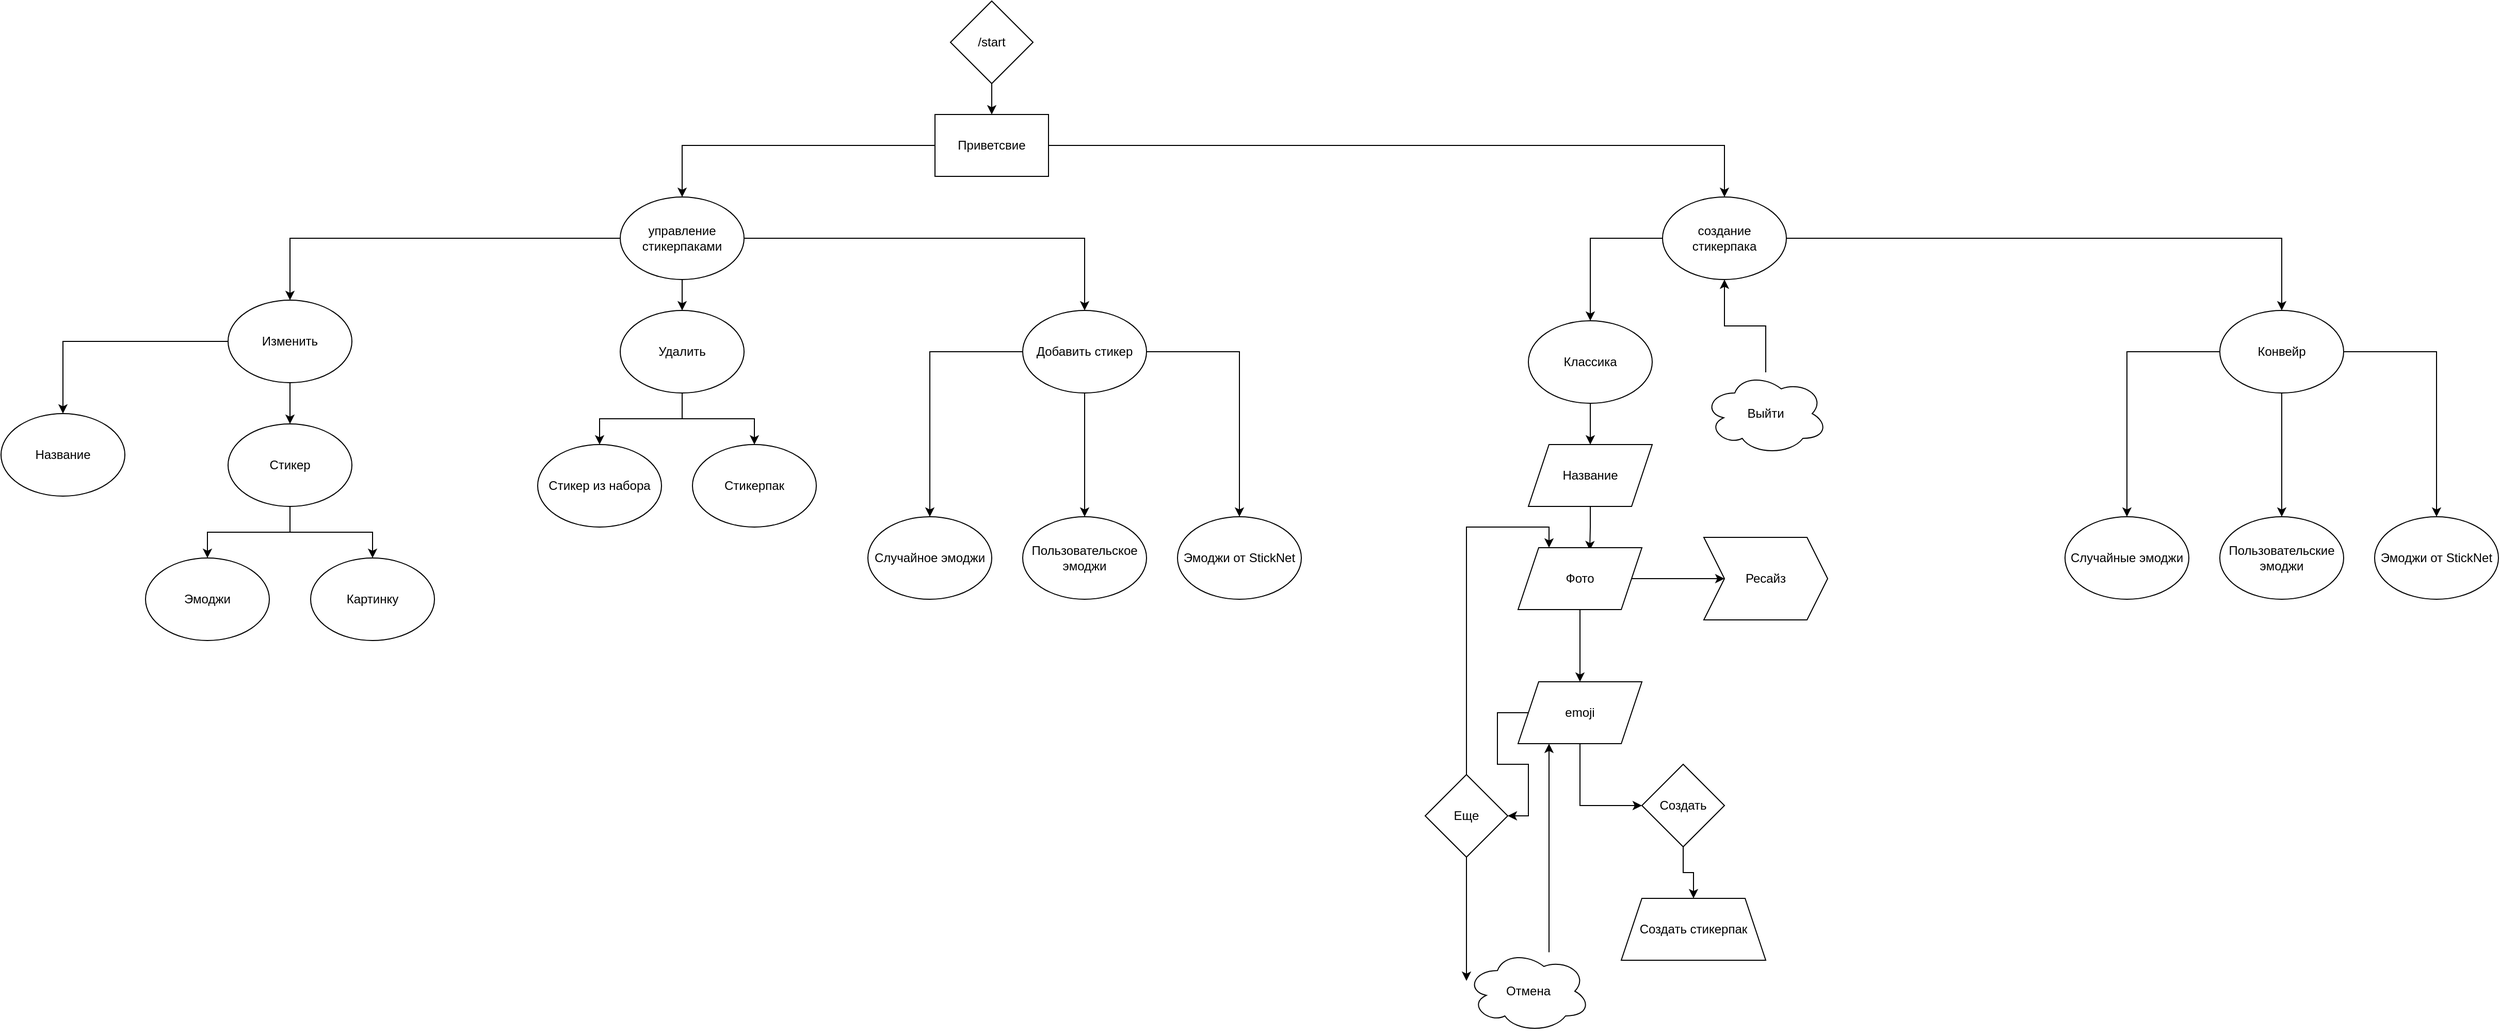 <mxfile pages="2">
    <diagram name="Page-1" id="e91pzRcQPhSI3eJSJeZ0">
        <mxGraphModel dx="1248" dy="252" grid="1" gridSize="10" guides="1" tooltips="1" connect="1" arrows="1" fold="1" page="1" pageScale="1" pageWidth="827" pageHeight="1169" background="none" math="0" shadow="0">
            <root>
                <mxCell id="0"/>
                <mxCell id="1" parent="0"/>
                <mxCell id="jitWbyEfTe4oD04Pfy1s-3" style="edgeStyle=orthogonalEdgeStyle;rounded=0;orthogonalLoop=1;jettySize=auto;html=1;entryX=0.5;entryY=0;entryDx=0;entryDy=0;" parent="1" source="jitWbyEfTe4oD04Pfy1s-1" target="jitWbyEfTe4oD04Pfy1s-2" edge="1">
                    <mxGeometry relative="1" as="geometry"/>
                </mxCell>
                <mxCell id="jitWbyEfTe4oD04Pfy1s-1" value="/start" style="rhombus;whiteSpace=wrap;html=1;" parent="1" vertex="1">
                    <mxGeometry x="360" y="10" width="80" height="80" as="geometry"/>
                </mxCell>
                <mxCell id="jitWbyEfTe4oD04Pfy1s-7" style="edgeStyle=orthogonalEdgeStyle;rounded=0;orthogonalLoop=1;jettySize=auto;html=1;entryX=0.5;entryY=0;entryDx=0;entryDy=0;" parent="1" source="jitWbyEfTe4oD04Pfy1s-2" target="jitWbyEfTe4oD04Pfy1s-4" edge="1">
                    <mxGeometry relative="1" as="geometry"/>
                </mxCell>
                <mxCell id="jitWbyEfTe4oD04Pfy1s-8" style="edgeStyle=orthogonalEdgeStyle;rounded=0;orthogonalLoop=1;jettySize=auto;html=1;entryX=0.5;entryY=0;entryDx=0;entryDy=0;" parent="1" source="jitWbyEfTe4oD04Pfy1s-2" target="jitWbyEfTe4oD04Pfy1s-5" edge="1">
                    <mxGeometry relative="1" as="geometry"/>
                </mxCell>
                <mxCell id="jitWbyEfTe4oD04Pfy1s-2" value="Приветсвие" style="rounded=0;whiteSpace=wrap;html=1;" parent="1" vertex="1">
                    <mxGeometry x="345" y="120" width="110" height="60" as="geometry"/>
                </mxCell>
                <mxCell id="jitWbyEfTe4oD04Pfy1s-12" style="edgeStyle=orthogonalEdgeStyle;rounded=0;orthogonalLoop=1;jettySize=auto;html=1;entryX=0.5;entryY=0;entryDx=0;entryDy=0;" parent="1" source="jitWbyEfTe4oD04Pfy1s-4" target="jitWbyEfTe4oD04Pfy1s-9" edge="1">
                    <mxGeometry relative="1" as="geometry"/>
                </mxCell>
                <mxCell id="jitWbyEfTe4oD04Pfy1s-13" style="edgeStyle=orthogonalEdgeStyle;rounded=0;orthogonalLoop=1;jettySize=auto;html=1;entryX=0.5;entryY=0;entryDx=0;entryDy=0;" parent="1" source="jitWbyEfTe4oD04Pfy1s-4" target="jitWbyEfTe4oD04Pfy1s-11" edge="1">
                    <mxGeometry relative="1" as="geometry"/>
                </mxCell>
                <mxCell id="jitWbyEfTe4oD04Pfy1s-14" style="edgeStyle=orthogonalEdgeStyle;rounded=0;orthogonalLoop=1;jettySize=auto;html=1;entryX=0.5;entryY=0;entryDx=0;entryDy=0;" parent="1" source="jitWbyEfTe4oD04Pfy1s-4" target="jitWbyEfTe4oD04Pfy1s-10" edge="1">
                    <mxGeometry relative="1" as="geometry"/>
                </mxCell>
                <mxCell id="jitWbyEfTe4oD04Pfy1s-4" value="управление стикерпаками" style="ellipse;whiteSpace=wrap;html=1;" parent="1" vertex="1">
                    <mxGeometry x="40" y="200" width="120" height="80" as="geometry"/>
                </mxCell>
                <mxCell id="jitWbyEfTe4oD04Pfy1s-36" style="edgeStyle=orthogonalEdgeStyle;rounded=0;orthogonalLoop=1;jettySize=auto;html=1;entryX=0.5;entryY=0;entryDx=0;entryDy=0;" parent="1" source="jitWbyEfTe4oD04Pfy1s-5" target="jitWbyEfTe4oD04Pfy1s-34" edge="1">
                    <mxGeometry relative="1" as="geometry"/>
                </mxCell>
                <mxCell id="jitWbyEfTe4oD04Pfy1s-37" style="edgeStyle=orthogonalEdgeStyle;rounded=0;orthogonalLoop=1;jettySize=auto;html=1;entryX=0.5;entryY=0;entryDx=0;entryDy=0;" parent="1" source="jitWbyEfTe4oD04Pfy1s-5" target="jitWbyEfTe4oD04Pfy1s-35" edge="1">
                    <mxGeometry relative="1" as="geometry"/>
                </mxCell>
                <mxCell id="jitWbyEfTe4oD04Pfy1s-5" value="создание &lt;br&gt;стикерпака" style="ellipse;whiteSpace=wrap;html=1;" parent="1" vertex="1">
                    <mxGeometry x="1050" y="200" width="120" height="80" as="geometry"/>
                </mxCell>
                <mxCell id="jitWbyEfTe4oD04Pfy1s-20" style="edgeStyle=orthogonalEdgeStyle;rounded=0;orthogonalLoop=1;jettySize=auto;html=1;entryX=0.5;entryY=0;entryDx=0;entryDy=0;" parent="1" source="jitWbyEfTe4oD04Pfy1s-9" target="jitWbyEfTe4oD04Pfy1s-19" edge="1">
                    <mxGeometry relative="1" as="geometry"/>
                </mxCell>
                <mxCell id="jitWbyEfTe4oD04Pfy1s-22" style="edgeStyle=orthogonalEdgeStyle;rounded=0;orthogonalLoop=1;jettySize=auto;html=1;entryX=0.5;entryY=0;entryDx=0;entryDy=0;" parent="1" source="jitWbyEfTe4oD04Pfy1s-9" target="jitWbyEfTe4oD04Pfy1s-21" edge="1">
                    <mxGeometry relative="1" as="geometry"/>
                </mxCell>
                <mxCell id="jitWbyEfTe4oD04Pfy1s-9" value="Изменить" style="ellipse;whiteSpace=wrap;html=1;" parent="1" vertex="1">
                    <mxGeometry x="-340" y="300" width="120" height="80" as="geometry"/>
                </mxCell>
                <mxCell id="jitWbyEfTe4oD04Pfy1s-17" style="edgeStyle=orthogonalEdgeStyle;rounded=0;orthogonalLoop=1;jettySize=auto;html=1;" parent="1" source="jitWbyEfTe4oD04Pfy1s-10" target="jitWbyEfTe4oD04Pfy1s-16" edge="1">
                    <mxGeometry relative="1" as="geometry"/>
                </mxCell>
                <mxCell id="jitWbyEfTe4oD04Pfy1s-18" style="edgeStyle=orthogonalEdgeStyle;rounded=0;orthogonalLoop=1;jettySize=auto;html=1;" parent="1" source="jitWbyEfTe4oD04Pfy1s-10" target="jitWbyEfTe4oD04Pfy1s-15" edge="1">
                    <mxGeometry relative="1" as="geometry"/>
                </mxCell>
                <mxCell id="jitWbyEfTe4oD04Pfy1s-10" value="Удалить" style="ellipse;whiteSpace=wrap;html=1;" parent="1" vertex="1">
                    <mxGeometry x="40" y="310" width="120" height="80" as="geometry"/>
                </mxCell>
                <mxCell id="jitWbyEfTe4oD04Pfy1s-31" style="edgeStyle=orthogonalEdgeStyle;rounded=0;orthogonalLoop=1;jettySize=auto;html=1;entryX=0.5;entryY=0;entryDx=0;entryDy=0;" parent="1" source="jitWbyEfTe4oD04Pfy1s-11" target="jitWbyEfTe4oD04Pfy1s-29" edge="1">
                    <mxGeometry relative="1" as="geometry"/>
                </mxCell>
                <mxCell id="jitWbyEfTe4oD04Pfy1s-32" style="edgeStyle=orthogonalEdgeStyle;rounded=0;orthogonalLoop=1;jettySize=auto;html=1;entryX=0.5;entryY=0;entryDx=0;entryDy=0;" parent="1" source="jitWbyEfTe4oD04Pfy1s-11" target="jitWbyEfTe4oD04Pfy1s-28" edge="1">
                    <mxGeometry relative="1" as="geometry"/>
                </mxCell>
                <mxCell id="jitWbyEfTe4oD04Pfy1s-33" style="edgeStyle=orthogonalEdgeStyle;rounded=0;orthogonalLoop=1;jettySize=auto;html=1;entryX=0.5;entryY=0;entryDx=0;entryDy=0;" parent="1" source="jitWbyEfTe4oD04Pfy1s-11" target="jitWbyEfTe4oD04Pfy1s-30" edge="1">
                    <mxGeometry relative="1" as="geometry"/>
                </mxCell>
                <mxCell id="jitWbyEfTe4oD04Pfy1s-11" value="Добавить стикер" style="ellipse;whiteSpace=wrap;html=1;" parent="1" vertex="1">
                    <mxGeometry x="430" y="310" width="120" height="80" as="geometry"/>
                </mxCell>
                <mxCell id="jitWbyEfTe4oD04Pfy1s-15" value="Стикер из набора" style="ellipse;whiteSpace=wrap;html=1;" parent="1" vertex="1">
                    <mxGeometry x="-40" y="440" width="120" height="80" as="geometry"/>
                </mxCell>
                <mxCell id="jitWbyEfTe4oD04Pfy1s-16" value="Стикерпак" style="ellipse;whiteSpace=wrap;html=1;" parent="1" vertex="1">
                    <mxGeometry x="110" y="440" width="120" height="80" as="geometry"/>
                </mxCell>
                <mxCell id="jitWbyEfTe4oD04Pfy1s-19" value="Название" style="ellipse;whiteSpace=wrap;html=1;" parent="1" vertex="1">
                    <mxGeometry x="-560" y="410" width="120" height="80" as="geometry"/>
                </mxCell>
                <mxCell id="jitWbyEfTe4oD04Pfy1s-25" style="edgeStyle=orthogonalEdgeStyle;rounded=0;orthogonalLoop=1;jettySize=auto;html=1;entryX=0.5;entryY=0;entryDx=0;entryDy=0;" parent="1" source="jitWbyEfTe4oD04Pfy1s-21" target="jitWbyEfTe4oD04Pfy1s-24" edge="1">
                    <mxGeometry relative="1" as="geometry"/>
                </mxCell>
                <mxCell id="jitWbyEfTe4oD04Pfy1s-27" style="edgeStyle=orthogonalEdgeStyle;rounded=0;orthogonalLoop=1;jettySize=auto;html=1;" parent="1" source="jitWbyEfTe4oD04Pfy1s-21" target="jitWbyEfTe4oD04Pfy1s-23" edge="1">
                    <mxGeometry relative="1" as="geometry"/>
                </mxCell>
                <mxCell id="jitWbyEfTe4oD04Pfy1s-21" value="Стикер" style="ellipse;whiteSpace=wrap;html=1;" parent="1" vertex="1">
                    <mxGeometry x="-340" y="420" width="120" height="80" as="geometry"/>
                </mxCell>
                <mxCell id="jitWbyEfTe4oD04Pfy1s-23" value="Эмоджи" style="ellipse;whiteSpace=wrap;html=1;" parent="1" vertex="1">
                    <mxGeometry x="-420" y="550" width="120" height="80" as="geometry"/>
                </mxCell>
                <mxCell id="jitWbyEfTe4oD04Pfy1s-24" value="Картинку" style="ellipse;whiteSpace=wrap;html=1;" parent="1" vertex="1">
                    <mxGeometry x="-260" y="550" width="120" height="80" as="geometry"/>
                </mxCell>
                <mxCell id="jitWbyEfTe4oD04Pfy1s-28" value="Случайное эмоджи" style="ellipse;whiteSpace=wrap;html=1;" parent="1" vertex="1">
                    <mxGeometry x="280" y="510" width="120" height="80" as="geometry"/>
                </mxCell>
                <mxCell id="jitWbyEfTe4oD04Pfy1s-29" value="Пользовательское эмоджи" style="ellipse;whiteSpace=wrap;html=1;" parent="1" vertex="1">
                    <mxGeometry x="430" y="510" width="120" height="80" as="geometry"/>
                </mxCell>
                <mxCell id="jitWbyEfTe4oD04Pfy1s-30" value="Эмоджи от StickNet" style="ellipse;whiteSpace=wrap;html=1;" parent="1" vertex="1">
                    <mxGeometry x="580" y="510" width="120" height="80" as="geometry"/>
                </mxCell>
                <mxCell id="BHoxCgEBJNwNnFpgaZRz-5" style="edgeStyle=orthogonalEdgeStyle;rounded=0;orthogonalLoop=1;jettySize=auto;html=1;" parent="1" source="jitWbyEfTe4oD04Pfy1s-34" target="BHoxCgEBJNwNnFpgaZRz-1" edge="1">
                    <mxGeometry relative="1" as="geometry"/>
                </mxCell>
                <mxCell id="jitWbyEfTe4oD04Pfy1s-34" value="Классика" style="ellipse;whiteSpace=wrap;html=1;" parent="1" vertex="1">
                    <mxGeometry x="920" y="320" width="120" height="80" as="geometry"/>
                </mxCell>
                <mxCell id="jitWbyEfTe4oD04Pfy1s-41" style="edgeStyle=orthogonalEdgeStyle;rounded=0;orthogonalLoop=1;jettySize=auto;html=1;entryX=0.5;entryY=0;entryDx=0;entryDy=0;" parent="1" source="jitWbyEfTe4oD04Pfy1s-35" target="jitWbyEfTe4oD04Pfy1s-40" edge="1">
                    <mxGeometry relative="1" as="geometry"/>
                </mxCell>
                <mxCell id="jitWbyEfTe4oD04Pfy1s-42" style="edgeStyle=orthogonalEdgeStyle;rounded=0;orthogonalLoop=1;jettySize=auto;html=1;" parent="1" source="jitWbyEfTe4oD04Pfy1s-35" target="jitWbyEfTe4oD04Pfy1s-39" edge="1">
                    <mxGeometry relative="1" as="geometry"/>
                </mxCell>
                <mxCell id="jitWbyEfTe4oD04Pfy1s-43" style="edgeStyle=orthogonalEdgeStyle;rounded=0;orthogonalLoop=1;jettySize=auto;html=1;entryX=0.5;entryY=0;entryDx=0;entryDy=0;" parent="1" source="jitWbyEfTe4oD04Pfy1s-35" target="jitWbyEfTe4oD04Pfy1s-38" edge="1">
                    <mxGeometry relative="1" as="geometry"/>
                </mxCell>
                <mxCell id="jitWbyEfTe4oD04Pfy1s-35" value="Конвейр" style="ellipse;whiteSpace=wrap;html=1;" parent="1" vertex="1">
                    <mxGeometry x="1590" y="310" width="120" height="80" as="geometry"/>
                </mxCell>
                <mxCell id="jitWbyEfTe4oD04Pfy1s-38" value="Случайные эмоджи" style="ellipse;whiteSpace=wrap;html=1;" parent="1" vertex="1">
                    <mxGeometry x="1440" y="510" width="120" height="80" as="geometry"/>
                </mxCell>
                <mxCell id="jitWbyEfTe4oD04Pfy1s-39" value="Пользовательские эмоджи" style="ellipse;whiteSpace=wrap;html=1;" parent="1" vertex="1">
                    <mxGeometry x="1590" y="510" width="120" height="80" as="geometry"/>
                </mxCell>
                <mxCell id="jitWbyEfTe4oD04Pfy1s-40" value="Эмоджи от StickNet" style="ellipse;whiteSpace=wrap;html=1;" parent="1" vertex="1">
                    <mxGeometry x="1740" y="510" width="120" height="80" as="geometry"/>
                </mxCell>
                <mxCell id="BHoxCgEBJNwNnFpgaZRz-6" style="edgeStyle=orthogonalEdgeStyle;rounded=0;orthogonalLoop=1;jettySize=auto;html=1;entryX=0.579;entryY=0.042;entryDx=0;entryDy=0;entryPerimeter=0;" parent="1" source="BHoxCgEBJNwNnFpgaZRz-1" target="BHoxCgEBJNwNnFpgaZRz-2" edge="1">
                    <mxGeometry relative="1" as="geometry"/>
                </mxCell>
                <mxCell id="BHoxCgEBJNwNnFpgaZRz-1" value="Название" style="shape=parallelogram;perimeter=parallelogramPerimeter;whiteSpace=wrap;html=1;fixedSize=1;" parent="1" vertex="1">
                    <mxGeometry x="920" y="440" width="120" height="60" as="geometry"/>
                </mxCell>
                <mxCell id="BHoxCgEBJNwNnFpgaZRz-7" style="edgeStyle=orthogonalEdgeStyle;rounded=0;orthogonalLoop=1;jettySize=auto;html=1;" parent="1" source="BHoxCgEBJNwNnFpgaZRz-2" target="BHoxCgEBJNwNnFpgaZRz-3" edge="1">
                    <mxGeometry relative="1" as="geometry"/>
                </mxCell>
                <mxCell id="2" style="edgeStyle=none;html=1;entryX=0.5;entryY=0;entryDx=0;entryDy=0;" edge="1" parent="1" source="BHoxCgEBJNwNnFpgaZRz-2" target="BHoxCgEBJNwNnFpgaZRz-4">
                    <mxGeometry relative="1" as="geometry"/>
                </mxCell>
                <mxCell id="BHoxCgEBJNwNnFpgaZRz-2" value="Фото" style="shape=parallelogram;perimeter=parallelogramPerimeter;whiteSpace=wrap;html=1;fixedSize=1;" parent="1" vertex="1">
                    <mxGeometry x="910" y="540" width="120" height="60" as="geometry"/>
                </mxCell>
                <mxCell id="BHoxCgEBJNwNnFpgaZRz-3" value="Ресайз" style="shape=step;perimeter=stepPerimeter;whiteSpace=wrap;html=1;fixedSize=1;" parent="1" vertex="1">
                    <mxGeometry x="1090" y="530" width="120" height="80" as="geometry"/>
                </mxCell>
                <mxCell id="BHoxCgEBJNwNnFpgaZRz-13" style="edgeStyle=orthogonalEdgeStyle;rounded=0;orthogonalLoop=1;jettySize=auto;html=1;entryX=1;entryY=0.5;entryDx=0;entryDy=0;" parent="1" source="BHoxCgEBJNwNnFpgaZRz-4" target="BHoxCgEBJNwNnFpgaZRz-10" edge="1">
                    <mxGeometry relative="1" as="geometry"/>
                </mxCell>
                <mxCell id="BHoxCgEBJNwNnFpgaZRz-14" style="edgeStyle=orthogonalEdgeStyle;rounded=0;orthogonalLoop=1;jettySize=auto;html=1;entryX=0;entryY=0.5;entryDx=0;entryDy=0;" parent="1" source="BHoxCgEBJNwNnFpgaZRz-4" target="BHoxCgEBJNwNnFpgaZRz-11" edge="1">
                    <mxGeometry relative="1" as="geometry"/>
                </mxCell>
                <mxCell id="BHoxCgEBJNwNnFpgaZRz-4" value="emoji&lt;br&gt;" style="shape=parallelogram;perimeter=parallelogramPerimeter;whiteSpace=wrap;html=1;fixedSize=1;" parent="1" vertex="1">
                    <mxGeometry x="910" y="670" width="120" height="60" as="geometry"/>
                </mxCell>
                <mxCell id="BHoxCgEBJNwNnFpgaZRz-12" style="edgeStyle=orthogonalEdgeStyle;rounded=0;orthogonalLoop=1;jettySize=auto;html=1;entryX=0.25;entryY=0;entryDx=0;entryDy=0;" parent="1" source="BHoxCgEBJNwNnFpgaZRz-10" target="BHoxCgEBJNwNnFpgaZRz-2" edge="1">
                    <mxGeometry relative="1" as="geometry">
                        <mxPoint x="860" y="550" as="targetPoint"/>
                        <Array as="points">
                            <mxPoint x="860" y="520"/>
                            <mxPoint x="940" y="520"/>
                        </Array>
                    </mxGeometry>
                </mxCell>
                <mxCell id="BHoxCgEBJNwNnFpgaZRz-22" style="edgeStyle=orthogonalEdgeStyle;rounded=0;orthogonalLoop=1;jettySize=auto;html=1;" parent="1" source="BHoxCgEBJNwNnFpgaZRz-10" edge="1">
                    <mxGeometry relative="1" as="geometry">
                        <mxPoint x="860" y="960" as="targetPoint"/>
                        <Array as="points">
                            <mxPoint x="860" y="952"/>
                        </Array>
                    </mxGeometry>
                </mxCell>
                <mxCell id="BHoxCgEBJNwNnFpgaZRz-10" value="Еще" style="rhombus;whiteSpace=wrap;html=1;" parent="1" vertex="1">
                    <mxGeometry x="820" y="760" width="80" height="80" as="geometry"/>
                </mxCell>
                <mxCell id="BHoxCgEBJNwNnFpgaZRz-16" style="edgeStyle=orthogonalEdgeStyle;rounded=0;orthogonalLoop=1;jettySize=auto;html=1;entryX=0.5;entryY=0;entryDx=0;entryDy=0;" parent="1" source="BHoxCgEBJNwNnFpgaZRz-11" target="BHoxCgEBJNwNnFpgaZRz-15" edge="1">
                    <mxGeometry relative="1" as="geometry"/>
                </mxCell>
                <mxCell id="BHoxCgEBJNwNnFpgaZRz-11" value="Создать" style="rhombus;whiteSpace=wrap;html=1;" parent="1" vertex="1">
                    <mxGeometry x="1030" y="750" width="80" height="80" as="geometry"/>
                </mxCell>
                <mxCell id="BHoxCgEBJNwNnFpgaZRz-15" value="Создать стикерпак" style="shape=trapezoid;perimeter=trapezoidPerimeter;whiteSpace=wrap;html=1;fixedSize=1;" parent="1" vertex="1">
                    <mxGeometry x="1010" y="880" width="140" height="60" as="geometry"/>
                </mxCell>
                <mxCell id="BHoxCgEBJNwNnFpgaZRz-18" style="edgeStyle=orthogonalEdgeStyle;rounded=0;orthogonalLoop=1;jettySize=auto;html=1;entryX=0.5;entryY=1;entryDx=0;entryDy=0;" parent="1" source="BHoxCgEBJNwNnFpgaZRz-17" target="jitWbyEfTe4oD04Pfy1s-5" edge="1">
                    <mxGeometry relative="1" as="geometry"/>
                </mxCell>
                <mxCell id="BHoxCgEBJNwNnFpgaZRz-17" value="Выйти" style="ellipse;shape=cloud;whiteSpace=wrap;html=1;" parent="1" vertex="1">
                    <mxGeometry x="1090" y="370" width="120" height="80" as="geometry"/>
                </mxCell>
                <mxCell id="BHoxCgEBJNwNnFpgaZRz-23" style="edgeStyle=orthogonalEdgeStyle;rounded=0;orthogonalLoop=1;jettySize=auto;html=1;entryX=0.25;entryY=1;entryDx=0;entryDy=0;" parent="1" source="BHoxCgEBJNwNnFpgaZRz-21" edge="1" target="BHoxCgEBJNwNnFpgaZRz-4">
                    <mxGeometry relative="1" as="geometry">
                        <mxPoint x="950" y="740" as="targetPoint"/>
                        <Array as="points">
                            <mxPoint x="940" y="830"/>
                            <mxPoint x="940" y="830"/>
                        </Array>
                    </mxGeometry>
                </mxCell>
                <mxCell id="BHoxCgEBJNwNnFpgaZRz-21" value="Отмена" style="ellipse;shape=cloud;whiteSpace=wrap;html=1;" parent="1" vertex="1">
                    <mxGeometry x="860" y="930" width="120" height="80" as="geometry"/>
                </mxCell>
            </root>
        </mxGraphModel>
    </diagram>
    <diagram id="zRSCUQigW_uWpEA1Yu5S" name="Page-3">
        <mxGraphModel grid="1" page="1" gridSize="10" guides="1" tooltips="1" connect="1" arrows="1" fold="1" pageScale="1" pageWidth="827" pageHeight="1169" math="0" shadow="0">
            <root>
                <mxCell id="0"/>
                <mxCell id="1" parent="0"/>
                <mxCell id="CbJgcJDVt5i5rhKkeBf9-2" style="edgeStyle=orthogonalEdgeStyle;rounded=0;orthogonalLoop=1;jettySize=auto;html=1;exitX=0.75;exitY=0;exitDx=0;exitDy=0;" edge="1" parent="1" source="CbJgcJDVt5i5rhKkeBf9-1">
                    <mxGeometry relative="1" as="geometry">
                        <mxPoint x="590" y="220" as="targetPoint"/>
                    </mxGeometry>
                </mxCell>
                <mxCell id="CbJgcJDVt5i5rhKkeBf9-9" value="emojies&lt;br&gt;" style="edgeLabel;html=1;align=center;verticalAlign=middle;resizable=0;points=[];" connectable="0" vertex="1" parent="CbJgcJDVt5i5rhKkeBf9-2">
                    <mxGeometry x="0.007" y="-4" relative="1" as="geometry">
                        <mxPoint x="-4" y="1" as="offset"/>
                    </mxGeometry>
                </mxCell>
                <mxCell id="CbJgcJDVt5i5rhKkeBf9-1" value="StickNet" style="rounded=0;whiteSpace=wrap;html=1;" vertex="1" parent="1">
                    <mxGeometry x="500" y="340" width="120" height="60" as="geometry"/>
                </mxCell>
                <mxCell id="CbJgcJDVt5i5rhKkeBf9-3" value="" style="endArrow=classic;html=1;rounded=0;entryX=0.25;entryY=0;entryDx=0;entryDy=0;" edge="1" parent="1" target="CbJgcJDVt5i5rhKkeBf9-1">
                    <mxGeometry width="50" height="50" relative="1" as="geometry">
                        <mxPoint x="530" y="220" as="sourcePoint"/>
                        <mxPoint x="470" y="310" as="targetPoint"/>
                    </mxGeometry>
                </mxCell>
                <mxCell id="CbJgcJDVt5i5rhKkeBf9-8" value="images" style="edgeLabel;html=1;align=center;verticalAlign=middle;resizable=0;points=[];" connectable="0" vertex="1" parent="CbJgcJDVt5i5rhKkeBf9-3">
                    <mxGeometry x="0.088" y="-2" relative="1" as="geometry">
                        <mxPoint y="-5" as="offset"/>
                    </mxGeometry>
                </mxCell>
                <mxCell id="CbJgcJDVt5i5rhKkeBf9-4" value="ResizeImage" style="rounded=0;whiteSpace=wrap;html=1;" vertex="1" parent="1">
                    <mxGeometry x="140" y="340" width="120" height="60" as="geometry"/>
                </mxCell>
                <mxCell id="CbJgcJDVt5i5rhKkeBf9-5" value="image" style="edgeStyle=orthogonalEdgeStyle;rounded=0;orthogonalLoop=1;jettySize=auto;html=1;exitX=0.75;exitY=0;exitDx=0;exitDy=0;" edge="1" parent="1">
                    <mxGeometry relative="1" as="geometry">
                        <mxPoint x="229.5" y="220" as="targetPoint"/>
                        <mxPoint x="229.5" y="340" as="sourcePoint"/>
                    </mxGeometry>
                </mxCell>
                <mxCell id="CbJgcJDVt5i5rhKkeBf9-6" value="" style="endArrow=classic;html=1;rounded=0;entryX=0.25;entryY=0;entryDx=0;entryDy=0;" edge="1" parent="1">
                    <mxGeometry width="50" height="50" relative="1" as="geometry">
                        <mxPoint x="169.5" y="220" as="sourcePoint"/>
                        <mxPoint x="169.5" y="340" as="targetPoint"/>
                    </mxGeometry>
                </mxCell>
                <mxCell id="CbJgcJDVt5i5rhKkeBf9-7" value="image" style="edgeLabel;html=1;align=center;verticalAlign=middle;resizable=0;points=[];" connectable="0" vertex="1" parent="CbJgcJDVt5i5rhKkeBf9-6">
                    <mxGeometry x="-0.096" relative="1" as="geometry">
                        <mxPoint y="6" as="offset"/>
                    </mxGeometry>
                </mxCell>
                <mxCell id="CbJgcJDVt5i5rhKkeBf9-14" style="edgeStyle=orthogonalEdgeStyle;rounded=0;orthogonalLoop=1;jettySize=auto;html=1;entryX=0.107;entryY=0.992;entryDx=0;entryDy=0;entryPerimeter=0;exitX=0.414;exitY=-0.037;exitDx=0;exitDy=0;exitPerimeter=0;" edge="1" parent="1" source="CbJgcJDVt5i5rhKkeBf9-10" target="CbJgcJDVt5i5rhKkeBf9-11">
                    <mxGeometry relative="1" as="geometry"/>
                </mxCell>
                <mxCell id="CbJgcJDVt5i5rhKkeBf9-10" value="TelegramBotService" style="rounded=0;whiteSpace=wrap;html=1;" vertex="1" parent="1">
                    <mxGeometry x="140" y="160" width="490" height="60" as="geometry"/>
                </mxCell>
                <mxCell id="CbJgcJDVt5i5rhKkeBf9-13" style="edgeStyle=orthogonalEdgeStyle;rounded=0;orthogonalLoop=1;jettySize=auto;html=1;entryX=0.612;entryY=0.023;entryDx=0;entryDy=0;entryPerimeter=0;exitX=0.92;exitY=0.986;exitDx=0;exitDy=0;exitPerimeter=0;" edge="1" parent="1" source="CbJgcJDVt5i5rhKkeBf9-11" target="CbJgcJDVt5i5rhKkeBf9-10">
                    <mxGeometry relative="1" as="geometry"/>
                </mxCell>
                <mxCell id="CbJgcJDVt5i5rhKkeBf9-21" style="edgeStyle=orthogonalEdgeStyle;rounded=0;orthogonalLoop=1;jettySize=auto;html=1;" edge="1" parent="1" source="CbJgcJDVt5i5rhKkeBf9-11">
                    <mxGeometry relative="1" as="geometry">
                        <mxPoint x="390" y="-80" as="targetPoint"/>
                    </mxGeometry>
                </mxCell>
                <mxCell id="CbJgcJDVt5i5rhKkeBf9-11" value="TelegramHandlers" style="rounded=0;whiteSpace=wrap;html=1;" vertex="1" parent="1">
                    <mxGeometry x="330" y="30" width="120" height="60" as="geometry"/>
                </mxCell>
                <mxCell id="CbJgcJDVt5i5rhKkeBf9-19" style="edgeStyle=orthogonalEdgeStyle;rounded=0;orthogonalLoop=1;jettySize=auto;html=1;entryX=0.5;entryY=0;entryDx=0;entryDy=0;" edge="1" parent="1" source="CbJgcJDVt5i5rhKkeBf9-15" target="CbJgcJDVt5i5rhKkeBf9-11">
                    <mxGeometry relative="1" as="geometry">
                        <mxPoint x="350" y="20" as="targetPoint"/>
                    </mxGeometry>
                </mxCell>
                <mxCell id="CbJgcJDVt5i5rhKkeBf9-15" value="User" style="shape=umlActor;verticalLabelPosition=bottom;verticalAlign=top;html=1;outlineConnect=0;" vertex="1" parent="1">
                    <mxGeometry x="375" y="-140" width="30" height="60" as="geometry"/>
                </mxCell>
            </root>
        </mxGraphModel>
    </diagram>
</mxfile>